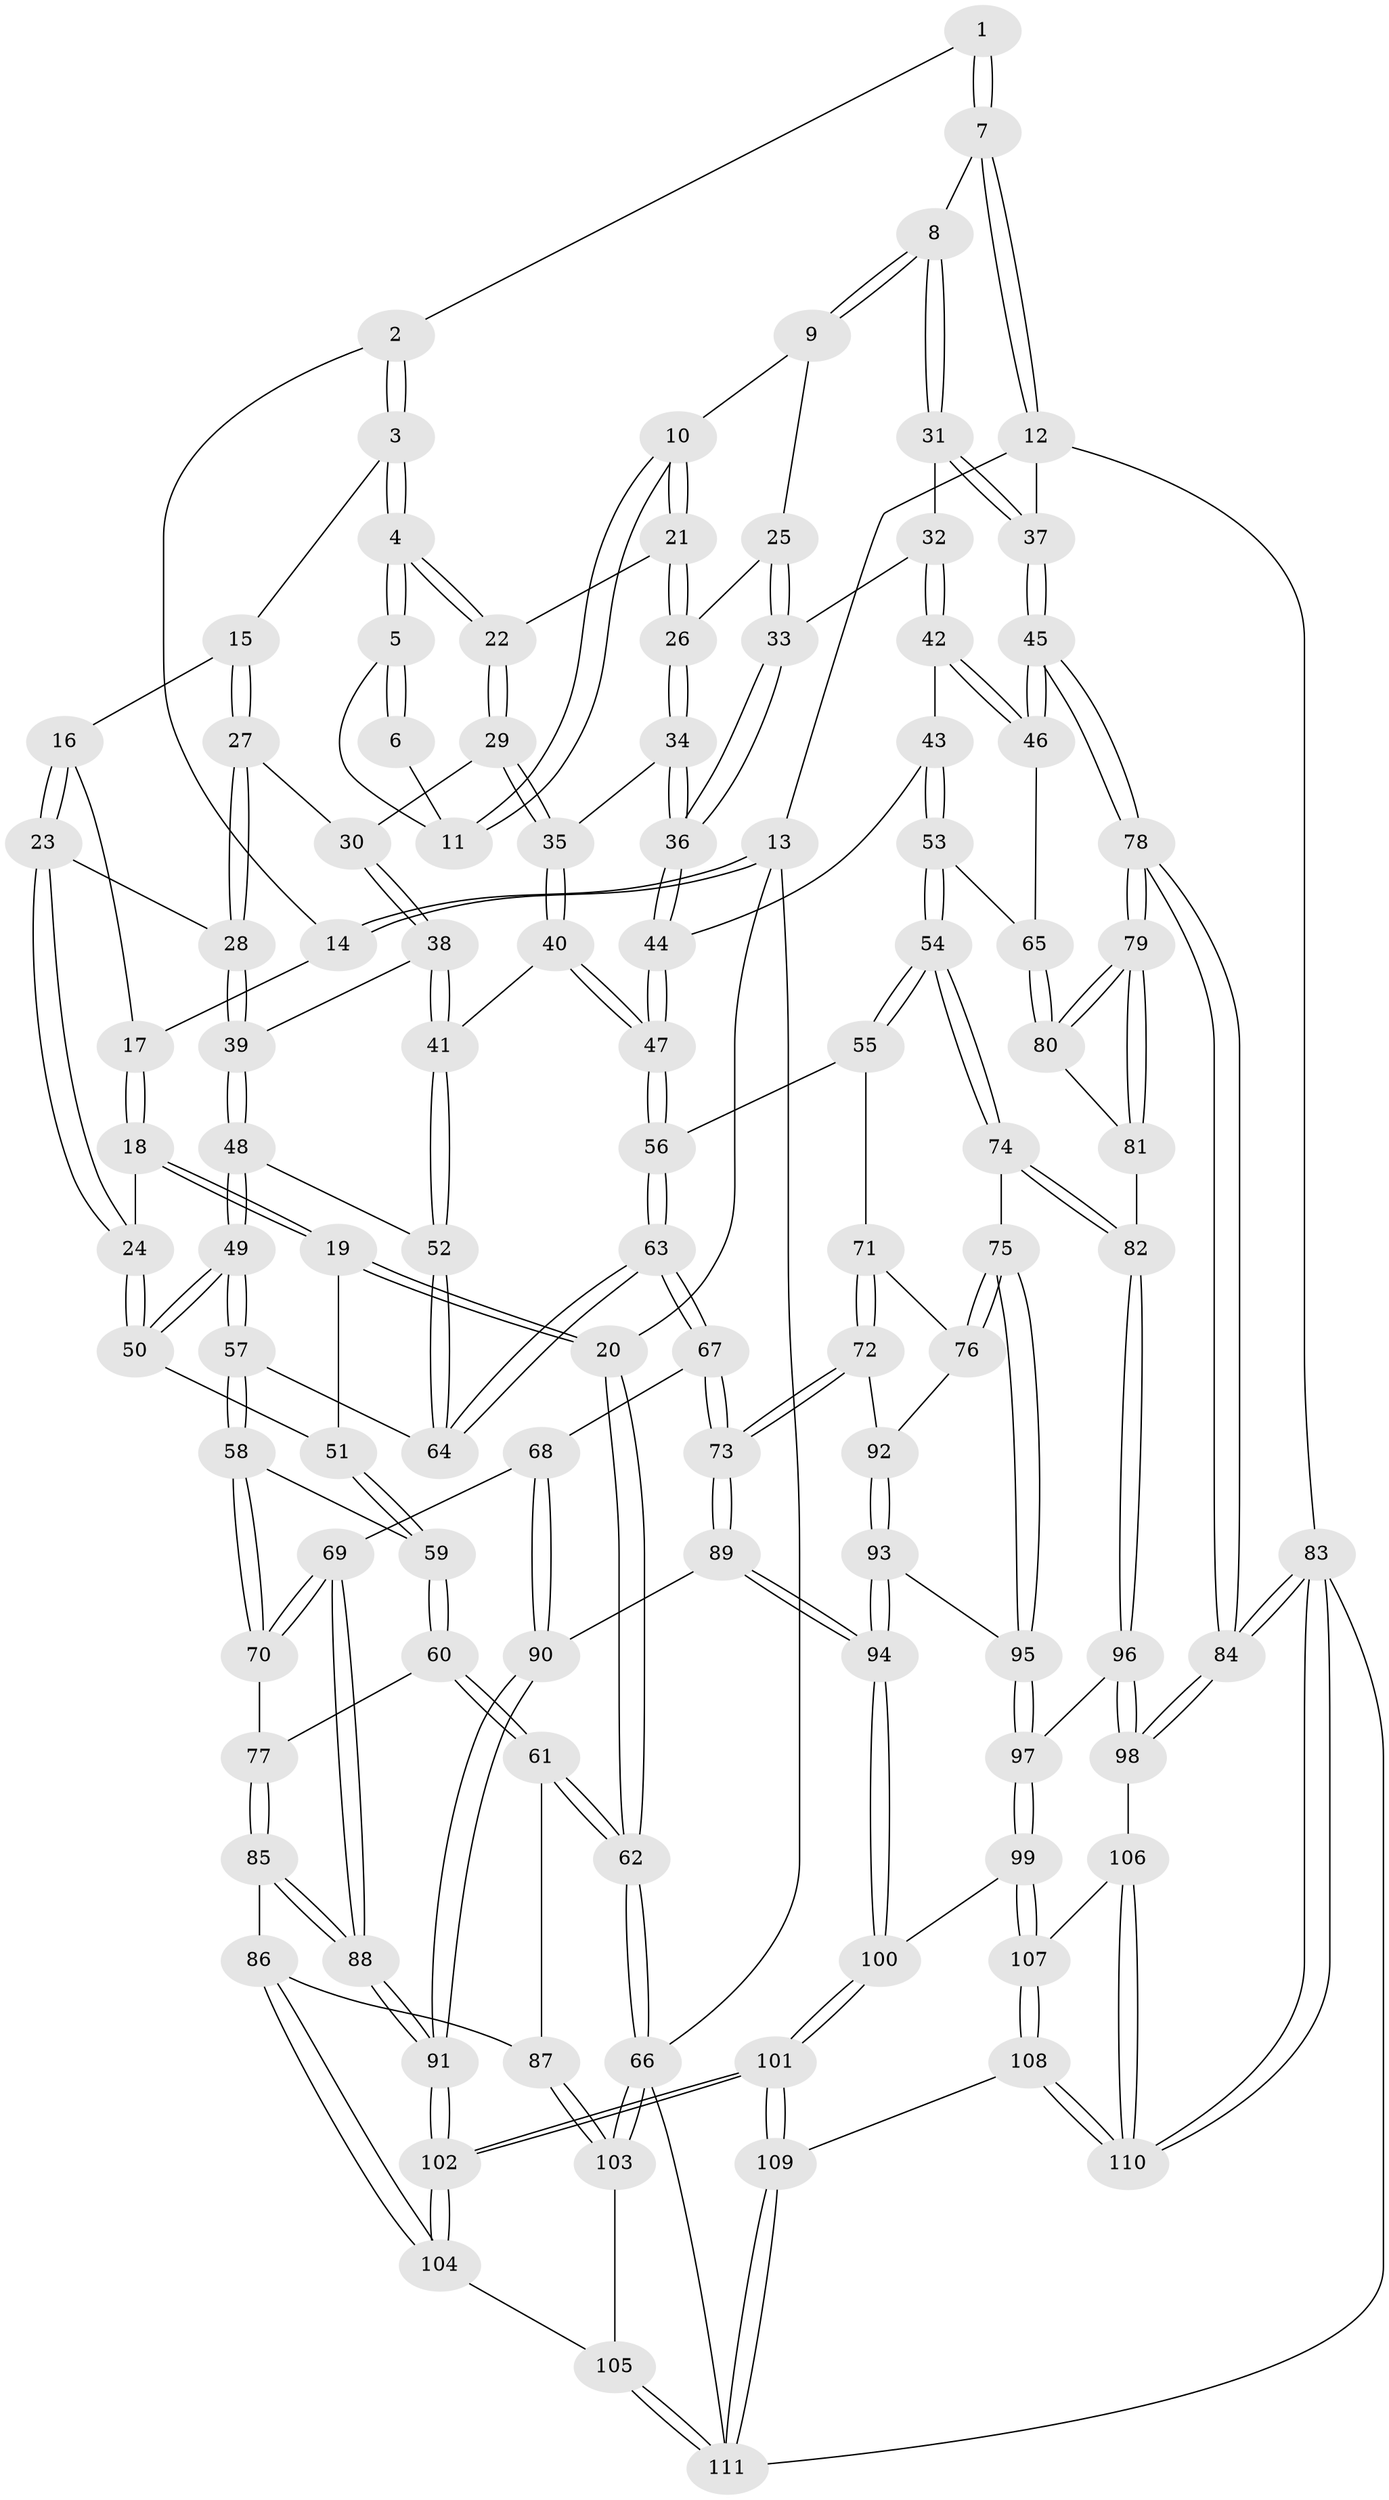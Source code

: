 // coarse degree distribution, {4: 0.5303030303030303, 2: 0.015151515151515152, 6: 0.06060606060606061, 5: 0.3484848484848485, 3: 0.045454545454545456}
// Generated by graph-tools (version 1.1) at 2025/24/03/03/25 07:24:38]
// undirected, 111 vertices, 274 edges
graph export_dot {
graph [start="1"]
  node [color=gray90,style=filled];
  1 [pos="+0.7838278154758908+0"];
  2 [pos="+0.4641525097668088+0"];
  3 [pos="+0.4927237159765231+0"];
  4 [pos="+0.6211849870605333+0.08147265830228027"];
  5 [pos="+0.6381879260067991+0.06493934390246145"];
  6 [pos="+0.7668788464373625+0"];
  7 [pos="+1+0"];
  8 [pos="+0.8715585001225119+0.12710352251416016"];
  9 [pos="+0.7793148339121111+0.05394414457841178"];
  10 [pos="+0.7703260069526866+0.0412358194404575"];
  11 [pos="+0.7665355412809427+0.01011174213953509"];
  12 [pos="+1+0"];
  13 [pos="+0+0"];
  14 [pos="+0.3077643155457696+0"];
  15 [pos="+0.4736462200226608+0.05339940645051291"];
  16 [pos="+0.3900881880819182+0.09440180566818406"];
  17 [pos="+0.35092389611752106+0.054522480919731046"];
  18 [pos="+0.29460006996642246+0.2090460154424749"];
  19 [pos="+0+0"];
  20 [pos="+0+0"];
  21 [pos="+0.6825087292887353+0.11019249027352844"];
  22 [pos="+0.6231160384572981+0.08969825259588776"];
  23 [pos="+0.3566746742248255+0.2170494275485217"];
  24 [pos="+0.30548121651359994+0.21800722385689508"];
  25 [pos="+0.7567402893352201+0.12620955305582268"];
  26 [pos="+0.697428598171684+0.14110618122446794"];
  27 [pos="+0.4749930001645689+0.06217444243561635"];
  28 [pos="+0.39403675954934625+0.22428580348581356"];
  29 [pos="+0.5722819295130138+0.16674757445517918"];
  30 [pos="+0.5519084553149812+0.17062947973354367"];
  31 [pos="+0.879247782979044+0.15145697413849876"];
  32 [pos="+0.8735974420394504+0.16544991511632318"];
  33 [pos="+0.7800285856044183+0.18330661431827644"];
  34 [pos="+0.7099546621272411+0.22284198793848056"];
  35 [pos="+0.625422267782577+0.2101039745909491"];
  36 [pos="+0.7114588329888105+0.22412714181370103"];
  37 [pos="+1+0.08857487220758337"];
  38 [pos="+0.4690745809951431+0.2507139811043288"];
  39 [pos="+0.4207489377788063+0.23878008511303683"];
  40 [pos="+0.5773194371009742+0.3453375084908156"];
  41 [pos="+0.5186891734625128+0.3262634295653483"];
  42 [pos="+0.8982484327620769+0.3155514445141059"];
  43 [pos="+0.7863362219635776+0.31997409370195634"];
  44 [pos="+0.7281487079503748+0.3010690459516599"];
  45 [pos="+1+0.39396623641540396"];
  46 [pos="+0.9666942062605104+0.37158941720675565"];
  47 [pos="+0.6301448771341132+0.3842312940325096"];
  48 [pos="+0.3844271357402319+0.391157828123609"];
  49 [pos="+0.28967310744985864+0.4230768903446534"];
  50 [pos="+0.27667718298170124+0.34266776423934636"];
  51 [pos="+0.08413945932304089+0.31967677333600353"];
  52 [pos="+0.45847935310618887+0.4068219871465416"];
  53 [pos="+0.7611550017533921+0.4965231430767396"];
  54 [pos="+0.7486508314650853+0.5003021392287877"];
  55 [pos="+0.6534864969709545+0.4543592578481023"];
  56 [pos="+0.6376456850145211+0.44272112992902585"];
  57 [pos="+0.28473315856701803+0.4369505501243645"];
  58 [pos="+0.2743968793202+0.45496518602405905"];
  59 [pos="+0.11383242634039123+0.4303888095873992"];
  60 [pos="+0.038672887908633956+0.5416156966446365"];
  61 [pos="+0+0.557097787031682"];
  62 [pos="+0+0.5612616864580424"];
  63 [pos="+0.5012509125142133+0.5479559839040381"];
  64 [pos="+0.4701125891106088+0.4811081070701296"];
  65 [pos="+0.8435681657093179+0.49712101227689076"];
  66 [pos="+0+0.8295121407874068"];
  67 [pos="+0.4968139367391395+0.5617709145467232"];
  68 [pos="+0.4922466114627219+0.5645489233426073"];
  69 [pos="+0.2932883698182874+0.5687369268990355"];
  70 [pos="+0.28762299544056713+0.5602076794880935"];
  71 [pos="+0.652331820612386+0.4692735345454966"];
  72 [pos="+0.6079676053748866+0.6329926106443344"];
  73 [pos="+0.5782093221162223+0.6293480473128892"];
  74 [pos="+0.7228157421367224+0.6342101170489366"];
  75 [pos="+0.709610098270079+0.6415667464111978"];
  76 [pos="+0.64393935162719+0.631805870679907"];
  77 [pos="+0.10350381926850796+0.5773438813647412"];
  78 [pos="+1+0.6602157089244977"];
  79 [pos="+1+0.628027273177919"];
  80 [pos="+0.859079988509672+0.5350435609835716"];
  81 [pos="+0.8467523071361315+0.6508583479955784"];
  82 [pos="+0.8267057976673646+0.6731293757850679"];
  83 [pos="+1+1"];
  84 [pos="+1+0.7221727687252971"];
  85 [pos="+0.1558367760845076+0.7150941764924209"];
  86 [pos="+0.08466845309447046+0.7299828610413764"];
  87 [pos="+0.08196055091909586+0.7294307811658165"];
  88 [pos="+0.2756868961262122+0.7651480027577874"];
  89 [pos="+0.5543777381365154+0.7348046477672125"];
  90 [pos="+0.454878757222836+0.6765712733763536"];
  91 [pos="+0.31857882534015614+0.8519853017278355"];
  92 [pos="+0.6169115642012551+0.6343770581222988"];
  93 [pos="+0.6273164171717273+0.7220235931206601"];
  94 [pos="+0.5628096756746515+0.7910634233933801"];
  95 [pos="+0.6967640831318348+0.725999890060101"];
  96 [pos="+0.8440338261040021+0.7551567814571968"];
  97 [pos="+0.7067300471169532+0.7817799178562558"];
  98 [pos="+0.902835796775322+0.8172169604823664"];
  99 [pos="+0.6938313230698616+0.8031567541433614"];
  100 [pos="+0.5626884387913529+0.792184172799686"];
  101 [pos="+0.3591540701443978+1"];
  102 [pos="+0.33623689773823245+0.9568097848100158"];
  103 [pos="+0+0.8356617858858325"];
  104 [pos="+0.0815289457832818+0.8628436665620209"];
  105 [pos="+0+0.8609285191334026"];
  106 [pos="+0.8657757641915009+0.8883290970131554"];
  107 [pos="+0.7255733718325664+0.9301181334575856"];
  108 [pos="+0.5711830638005106+1"];
  109 [pos="+0.37387099433261817+1"];
  110 [pos="+1+1"];
  111 [pos="+0.3051727804368667+1"];
  1 -- 2;
  1 -- 7;
  1 -- 7;
  2 -- 3;
  2 -- 3;
  2 -- 14;
  3 -- 4;
  3 -- 4;
  3 -- 15;
  4 -- 5;
  4 -- 5;
  4 -- 22;
  4 -- 22;
  5 -- 6;
  5 -- 6;
  5 -- 11;
  6 -- 11;
  7 -- 8;
  7 -- 12;
  7 -- 12;
  8 -- 9;
  8 -- 9;
  8 -- 31;
  8 -- 31;
  9 -- 10;
  9 -- 25;
  10 -- 11;
  10 -- 11;
  10 -- 21;
  10 -- 21;
  12 -- 13;
  12 -- 37;
  12 -- 83;
  13 -- 14;
  13 -- 14;
  13 -- 20;
  13 -- 66;
  14 -- 17;
  15 -- 16;
  15 -- 27;
  15 -- 27;
  16 -- 17;
  16 -- 23;
  16 -- 23;
  17 -- 18;
  17 -- 18;
  18 -- 19;
  18 -- 19;
  18 -- 24;
  19 -- 20;
  19 -- 20;
  19 -- 51;
  20 -- 62;
  20 -- 62;
  21 -- 22;
  21 -- 26;
  21 -- 26;
  22 -- 29;
  22 -- 29;
  23 -- 24;
  23 -- 24;
  23 -- 28;
  24 -- 50;
  24 -- 50;
  25 -- 26;
  25 -- 33;
  25 -- 33;
  26 -- 34;
  26 -- 34;
  27 -- 28;
  27 -- 28;
  27 -- 30;
  28 -- 39;
  28 -- 39;
  29 -- 30;
  29 -- 35;
  29 -- 35;
  30 -- 38;
  30 -- 38;
  31 -- 32;
  31 -- 37;
  31 -- 37;
  32 -- 33;
  32 -- 42;
  32 -- 42;
  33 -- 36;
  33 -- 36;
  34 -- 35;
  34 -- 36;
  34 -- 36;
  35 -- 40;
  35 -- 40;
  36 -- 44;
  36 -- 44;
  37 -- 45;
  37 -- 45;
  38 -- 39;
  38 -- 41;
  38 -- 41;
  39 -- 48;
  39 -- 48;
  40 -- 41;
  40 -- 47;
  40 -- 47;
  41 -- 52;
  41 -- 52;
  42 -- 43;
  42 -- 46;
  42 -- 46;
  43 -- 44;
  43 -- 53;
  43 -- 53;
  44 -- 47;
  44 -- 47;
  45 -- 46;
  45 -- 46;
  45 -- 78;
  45 -- 78;
  46 -- 65;
  47 -- 56;
  47 -- 56;
  48 -- 49;
  48 -- 49;
  48 -- 52;
  49 -- 50;
  49 -- 50;
  49 -- 57;
  49 -- 57;
  50 -- 51;
  51 -- 59;
  51 -- 59;
  52 -- 64;
  52 -- 64;
  53 -- 54;
  53 -- 54;
  53 -- 65;
  54 -- 55;
  54 -- 55;
  54 -- 74;
  54 -- 74;
  55 -- 56;
  55 -- 71;
  56 -- 63;
  56 -- 63;
  57 -- 58;
  57 -- 58;
  57 -- 64;
  58 -- 59;
  58 -- 70;
  58 -- 70;
  59 -- 60;
  59 -- 60;
  60 -- 61;
  60 -- 61;
  60 -- 77;
  61 -- 62;
  61 -- 62;
  61 -- 87;
  62 -- 66;
  62 -- 66;
  63 -- 64;
  63 -- 64;
  63 -- 67;
  63 -- 67;
  65 -- 80;
  65 -- 80;
  66 -- 103;
  66 -- 103;
  66 -- 111;
  67 -- 68;
  67 -- 73;
  67 -- 73;
  68 -- 69;
  68 -- 90;
  68 -- 90;
  69 -- 70;
  69 -- 70;
  69 -- 88;
  69 -- 88;
  70 -- 77;
  71 -- 72;
  71 -- 72;
  71 -- 76;
  72 -- 73;
  72 -- 73;
  72 -- 92;
  73 -- 89;
  73 -- 89;
  74 -- 75;
  74 -- 82;
  74 -- 82;
  75 -- 76;
  75 -- 76;
  75 -- 95;
  75 -- 95;
  76 -- 92;
  77 -- 85;
  77 -- 85;
  78 -- 79;
  78 -- 79;
  78 -- 84;
  78 -- 84;
  79 -- 80;
  79 -- 80;
  79 -- 81;
  79 -- 81;
  80 -- 81;
  81 -- 82;
  82 -- 96;
  82 -- 96;
  83 -- 84;
  83 -- 84;
  83 -- 110;
  83 -- 110;
  83 -- 111;
  84 -- 98;
  84 -- 98;
  85 -- 86;
  85 -- 88;
  85 -- 88;
  86 -- 87;
  86 -- 104;
  86 -- 104;
  87 -- 103;
  87 -- 103;
  88 -- 91;
  88 -- 91;
  89 -- 90;
  89 -- 94;
  89 -- 94;
  90 -- 91;
  90 -- 91;
  91 -- 102;
  91 -- 102;
  92 -- 93;
  92 -- 93;
  93 -- 94;
  93 -- 94;
  93 -- 95;
  94 -- 100;
  94 -- 100;
  95 -- 97;
  95 -- 97;
  96 -- 97;
  96 -- 98;
  96 -- 98;
  97 -- 99;
  97 -- 99;
  98 -- 106;
  99 -- 100;
  99 -- 107;
  99 -- 107;
  100 -- 101;
  100 -- 101;
  101 -- 102;
  101 -- 102;
  101 -- 109;
  101 -- 109;
  102 -- 104;
  102 -- 104;
  103 -- 105;
  104 -- 105;
  105 -- 111;
  105 -- 111;
  106 -- 107;
  106 -- 110;
  106 -- 110;
  107 -- 108;
  107 -- 108;
  108 -- 109;
  108 -- 110;
  108 -- 110;
  109 -- 111;
  109 -- 111;
}
